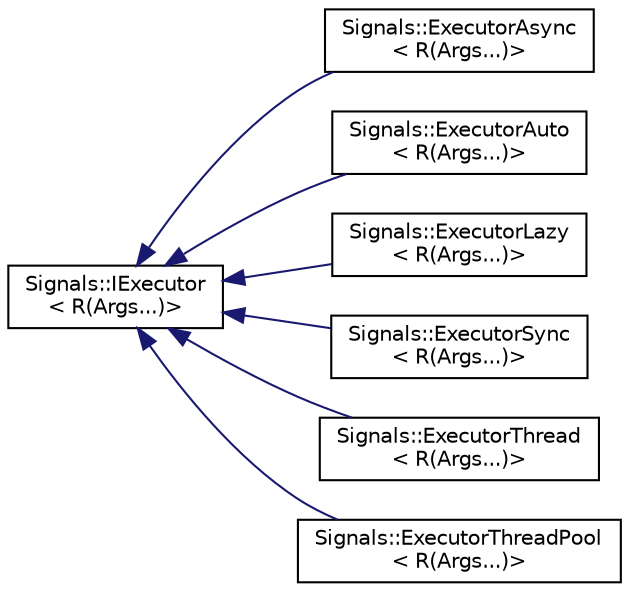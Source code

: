digraph "Graphical Class Hierarchy"
{
 // INTERACTIVE_SVG=YES
  edge [fontname="Helvetica",fontsize="10",labelfontname="Helvetica",labelfontsize="10"];
  node [fontname="Helvetica",fontsize="10",shape=record];
  rankdir="LR";
  Node1 [label="Signals::IExecutor\l\< R(Args...)\>",height=0.2,width=0.4,color="black", fillcolor="white", style="filled",URL="$class_signals_1_1_i_executor_3_01_r_07_args_8_8_8_08_4.html"];
  Node1 -> Node2 [dir="back",color="midnightblue",fontsize="10",style="solid",fontname="Helvetica"];
  Node2 [label="Signals::ExecutorAsync\l\< R(Args...)\>",height=0.2,width=0.4,color="black", fillcolor="white", style="filled",URL="$class_signals_1_1_executor_async_3_01_r_07_args_8_8_8_08_4.html"];
  Node1 -> Node3 [dir="back",color="midnightblue",fontsize="10",style="solid",fontname="Helvetica"];
  Node3 [label="Signals::ExecutorAuto\l\< R(Args...)\>",height=0.2,width=0.4,color="black", fillcolor="white", style="filled",URL="$class_signals_1_1_executor_auto_3_01_r_07_args_8_8_8_08_4.html"];
  Node1 -> Node4 [dir="back",color="midnightblue",fontsize="10",style="solid",fontname="Helvetica"];
  Node4 [label="Signals::ExecutorLazy\l\< R(Args...)\>",height=0.2,width=0.4,color="black", fillcolor="white", style="filled",URL="$class_signals_1_1_executor_lazy_3_01_r_07_args_8_8_8_08_4.html"];
  Node1 -> Node5 [dir="back",color="midnightblue",fontsize="10",style="solid",fontname="Helvetica"];
  Node5 [label="Signals::ExecutorSync\l\< R(Args...)\>",height=0.2,width=0.4,color="black", fillcolor="white", style="filled",URL="$class_signals_1_1_executor_sync_3_01_r_07_args_8_8_8_08_4.html"];
  Node1 -> Node6 [dir="back",color="midnightblue",fontsize="10",style="solid",fontname="Helvetica"];
  Node6 [label="Signals::ExecutorThread\l\< R(Args...)\>",height=0.2,width=0.4,color="black", fillcolor="white", style="filled",URL="$class_signals_1_1_executor_thread_3_01_r_07_args_8_8_8_08_4.html"];
  Node1 -> Node7 [dir="back",color="midnightblue",fontsize="10",style="solid",fontname="Helvetica"];
  Node7 [label="Signals::ExecutorThreadPool\l\< R(Args...)\>",height=0.2,width=0.4,color="black", fillcolor="white", style="filled",URL="$class_signals_1_1_executor_thread_pool_3_01_r_07_args_8_8_8_08_4.html"];
}
